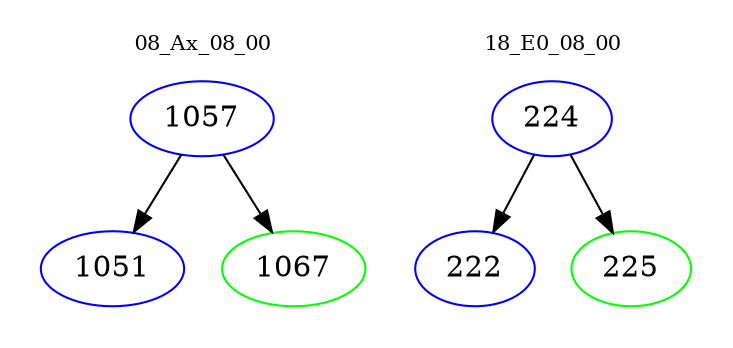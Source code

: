 digraph{
subgraph cluster_0 {
color = white
label = "08_Ax_08_00";
fontsize=10;
T0_1057 [label="1057", color="blue"]
T0_1057 -> T0_1051 [color="black"]
T0_1051 [label="1051", color="blue"]
T0_1057 -> T0_1067 [color="black"]
T0_1067 [label="1067", color="green"]
}
subgraph cluster_1 {
color = white
label = "18_E0_08_00";
fontsize=10;
T1_224 [label="224", color="blue"]
T1_224 -> T1_222 [color="black"]
T1_222 [label="222", color="blue"]
T1_224 -> T1_225 [color="black"]
T1_225 [label="225", color="green"]
}
}
